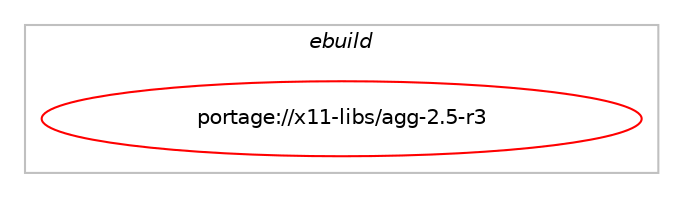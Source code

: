 digraph prolog {

# *************
# Graph options
# *************

newrank=true;
concentrate=true;
compound=true;
graph [rankdir=LR,fontname=Helvetica,fontsize=10,ranksep=1.5];#, ranksep=2.5, nodesep=0.2];
edge  [arrowhead=vee];
node  [fontname=Helvetica,fontsize=10];

# **********
# The ebuild
# **********

subgraph cluster_leftcol {
color=gray;
label=<<i>ebuild</i>>;
id [label="portage://x11-libs/agg-2.5-r3", color=red, width=4, href="../x11-libs/agg-2.5-r3.svg"];
}

# ****************
# The dependencies
# ****************

subgraph cluster_midcol {
color=gray;
label=<<i>dependencies</i>>;
subgraph cluster_compile {
fillcolor="#eeeeee";
style=filled;
label=<<i>compile</i>>;
# *** BEGIN UNKNOWN DEPENDENCY TYPE (TODO) ***
# id -> equal(use_conditional_group(positive,X,portage://x11-libs/agg-2.5-r3,[package_dependency(portage://x11-libs/agg-2.5-r3,install,no,x11-libs,libX11,greaterequal,[1.3.99.901,,,1.3.99.901],[],[])]))
# *** END UNKNOWN DEPENDENCY TYPE (TODO) ***

# *** BEGIN UNKNOWN DEPENDENCY TYPE (TODO) ***
# id -> equal(use_conditional_group(positive,sdl,portage://x11-libs/agg-2.5-r3,[package_dependency(portage://x11-libs/agg-2.5-r3,install,no,media-libs,libsdl,greaterequal,[1.2.0,,,1.2.0],[],[use(optenable(X),none)])]))
# *** END UNKNOWN DEPENDENCY TYPE (TODO) ***

# *** BEGIN UNKNOWN DEPENDENCY TYPE (TODO) ***
# id -> equal(use_conditional_group(positive,truetype,portage://x11-libs/agg-2.5-r3,[package_dependency(portage://x11-libs/agg-2.5-r3,install,no,media-libs,freetype,none,[,,],[slot(2)],[])]))
# *** END UNKNOWN DEPENDENCY TYPE (TODO) ***

# *** BEGIN UNKNOWN DEPENDENCY TYPE (TODO) ***
# id -> equal(package_dependency(portage://x11-libs/agg-2.5-r3,install,no,virtual,pkgconfig,none,[,,],[],[]))
# *** END UNKNOWN DEPENDENCY TYPE (TODO) ***

}
subgraph cluster_compileandrun {
fillcolor="#eeeeee";
style=filled;
label=<<i>compile and run</i>>;
}
subgraph cluster_run {
fillcolor="#eeeeee";
style=filled;
label=<<i>run</i>>;
# *** BEGIN UNKNOWN DEPENDENCY TYPE (TODO) ***
# id -> equal(use_conditional_group(positive,X,portage://x11-libs/agg-2.5-r3,[package_dependency(portage://x11-libs/agg-2.5-r3,run,no,x11-libs,libX11,greaterequal,[1.3.99.901,,,1.3.99.901],[],[])]))
# *** END UNKNOWN DEPENDENCY TYPE (TODO) ***

# *** BEGIN UNKNOWN DEPENDENCY TYPE (TODO) ***
# id -> equal(use_conditional_group(positive,sdl,portage://x11-libs/agg-2.5-r3,[package_dependency(portage://x11-libs/agg-2.5-r3,run,no,media-libs,libsdl,greaterequal,[1.2.0,,,1.2.0],[],[use(optenable(X),none)])]))
# *** END UNKNOWN DEPENDENCY TYPE (TODO) ***

# *** BEGIN UNKNOWN DEPENDENCY TYPE (TODO) ***
# id -> equal(use_conditional_group(positive,truetype,portage://x11-libs/agg-2.5-r3,[package_dependency(portage://x11-libs/agg-2.5-r3,run,no,media-libs,freetype,none,[,,],[slot(2)],[])]))
# *** END UNKNOWN DEPENDENCY TYPE (TODO) ***

}
}

# **************
# The candidates
# **************

subgraph cluster_choices {
rank=same;
color=gray;
label=<<i>candidates</i>>;

}

}
